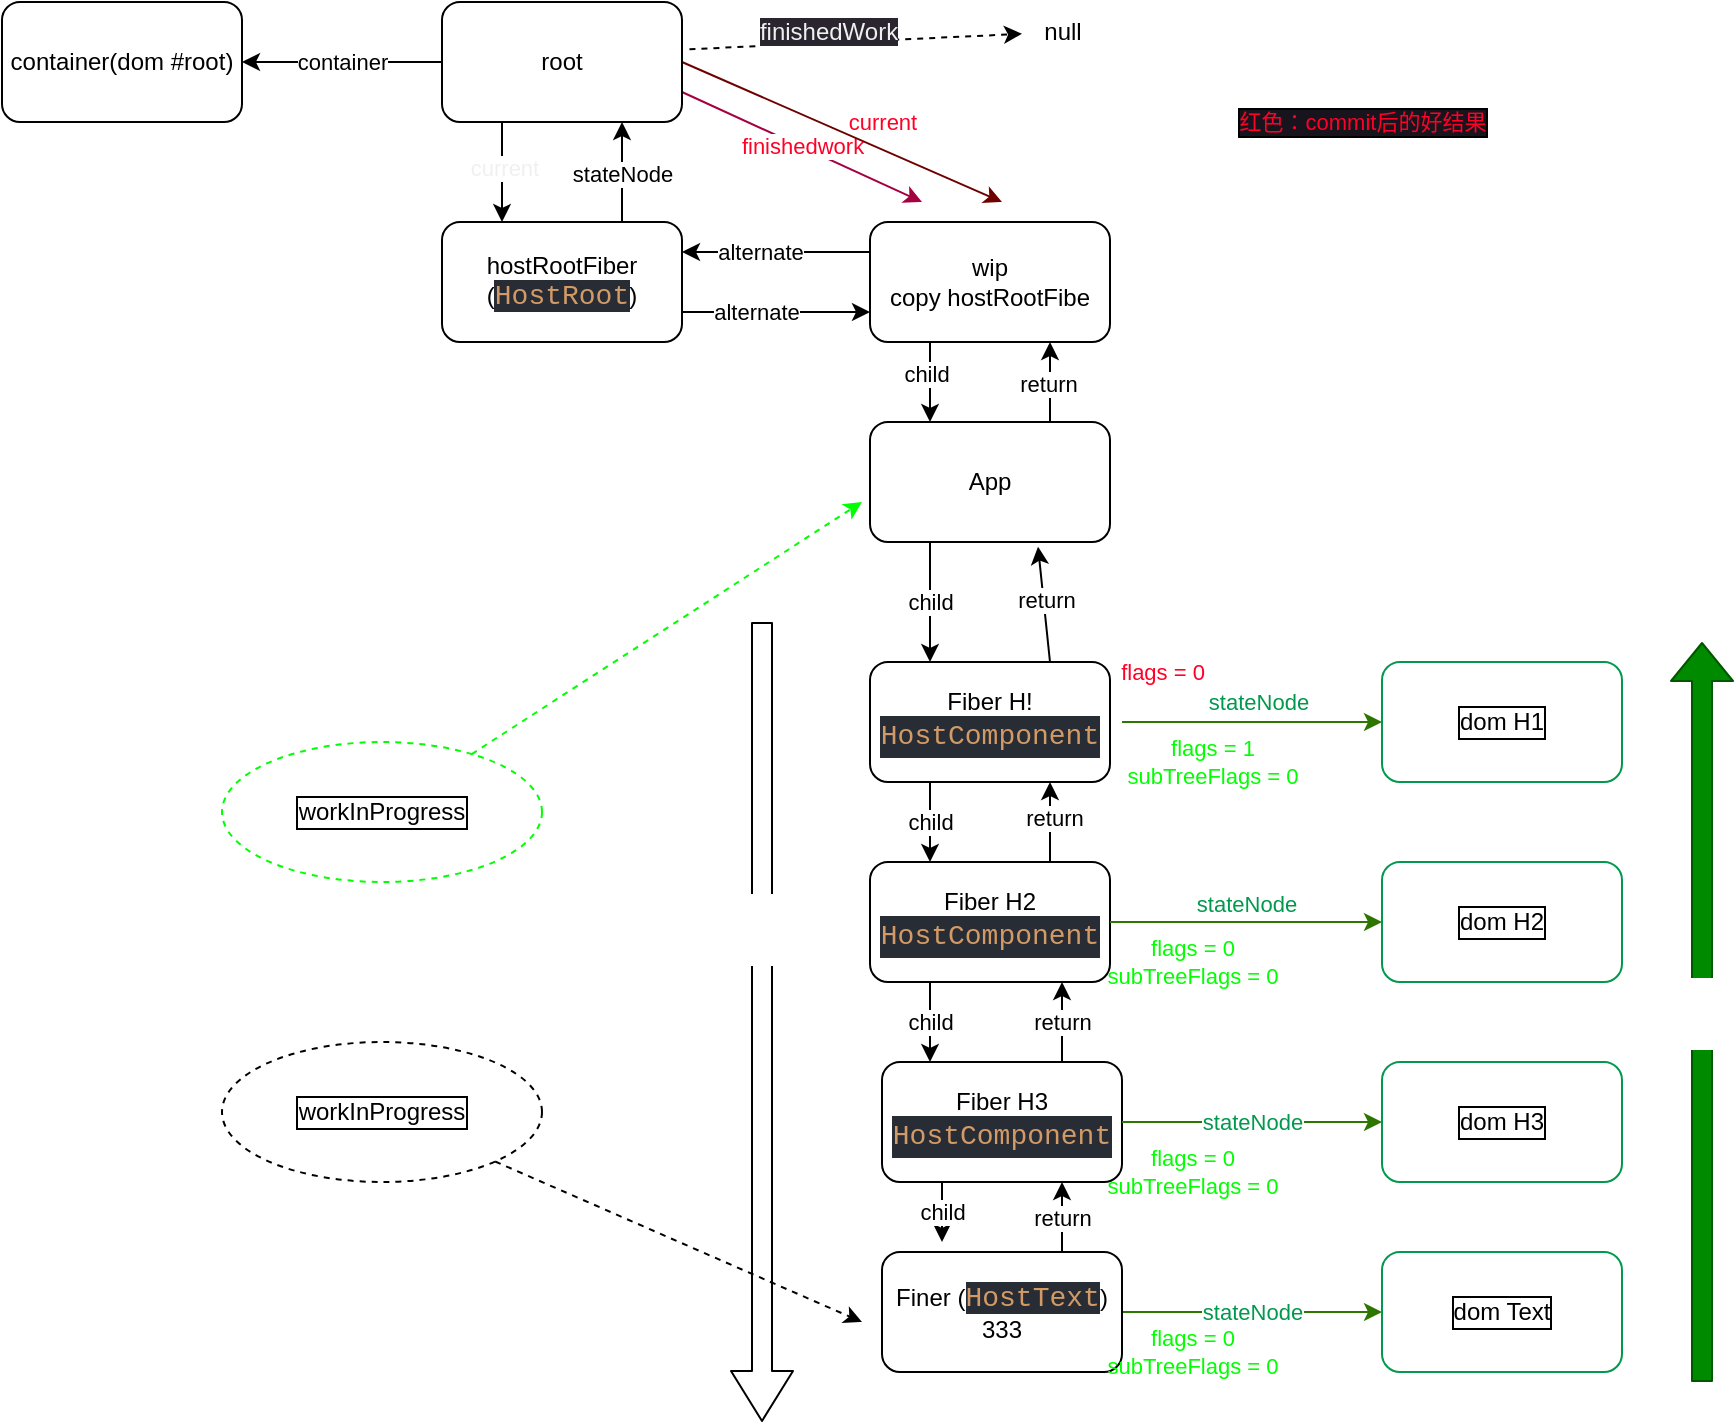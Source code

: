 <mxfile>
    <diagram id="8uod_JCiyfQsLnE4iYgM" name="第 1 页">
        <mxGraphModel dx="1870" dy="628" grid="1" gridSize="10" guides="1" tooltips="1" connect="1" arrows="1" fold="1" page="1" pageScale="1" pageWidth="827" pageHeight="1169" math="0" shadow="0">
            <root>
                <mxCell id="0"/>
                <mxCell id="1" parent="0"/>
                <mxCell id="5" value="" style="edgeStyle=none;html=1;exitX=0.25;exitY=1;exitDx=0;exitDy=0;entryX=0.25;entryY=0;entryDx=0;entryDy=0;" parent="1" source="2" target="4" edge="1">
                    <mxGeometry relative="1" as="geometry"/>
                </mxCell>
                <mxCell id="70" value="&lt;span style=&quot;color: rgb(240, 240, 240);&quot;&gt;current&lt;/span&gt;" style="edgeLabel;html=1;align=center;verticalAlign=middle;resizable=0;points=[];fontSize=11;fontColor=#ff0026;" parent="5" vertex="1" connectable="0">
                    <mxGeometry x="-0.08" y="1" relative="1" as="geometry">
                        <mxPoint as="offset"/>
                    </mxGeometry>
                </mxCell>
                <mxCell id="69" value="&lt;font color=&quot;#ff0026&quot;&gt;finishedwork&lt;/font&gt;" style="edgeStyle=none;html=1;exitX=1;exitY=0.75;exitDx=0;exitDy=0;strokeColor=#A50040;fontSize=11;fontColor=#00FF00;fillColor=#d80073;" parent="1" source="2" edge="1">
                    <mxGeometry relative="1" as="geometry">
                        <mxPoint x="380" y="140" as="targetPoint"/>
                    </mxGeometry>
                </mxCell>
                <mxCell id="71" style="edgeStyle=none;html=1;exitX=1;exitY=0.5;exitDx=0;exitDy=0;strokeColor=#6F0000;fontSize=11;fontColor=#ff0026;fillColor=#a20025;" parent="1" source="2" edge="1">
                    <mxGeometry relative="1" as="geometry">
                        <mxPoint x="420" y="140" as="targetPoint"/>
                    </mxGeometry>
                </mxCell>
                <mxCell id="2" value="root" style="rounded=1;whiteSpace=wrap;html=1;" parent="1" vertex="1">
                    <mxGeometry x="140" y="40" width="120" height="60" as="geometry"/>
                </mxCell>
                <mxCell id="6" style="edgeStyle=none;html=1;exitX=0.75;exitY=0;exitDx=0;exitDy=0;entryX=0.75;entryY=1;entryDx=0;entryDy=0;" parent="1" source="4" target="2" edge="1">
                    <mxGeometry relative="1" as="geometry"/>
                </mxCell>
                <mxCell id="8" value="stateNode" style="edgeLabel;html=1;align=center;verticalAlign=middle;resizable=0;points=[];" parent="6" vertex="1" connectable="0">
                    <mxGeometry x="-0.033" relative="1" as="geometry">
                        <mxPoint as="offset"/>
                    </mxGeometry>
                </mxCell>
                <mxCell id="10" value="container" style="edgeStyle=none;html=1;exitX=0;exitY=0.5;exitDx=0;exitDy=0;" parent="1" source="2" target="9" edge="1">
                    <mxGeometry relative="1" as="geometry"/>
                </mxCell>
                <mxCell id="11" style="edgeStyle=none;html=1;exitX=1.031;exitY=0.394;exitDx=0;exitDy=0;dashed=1;exitPerimeter=0;" parent="1" source="2" target="12" edge="1">
                    <mxGeometry relative="1" as="geometry">
                        <mxPoint x="360" y="90" as="targetPoint"/>
                    </mxGeometry>
                </mxCell>
                <mxCell id="68" value="&lt;span style=&quot;color: rgb(240, 240, 240); font-size: 12px; background-color: rgb(42, 37, 47);&quot;&gt;finishedWork&lt;/span&gt;" style="edgeLabel;html=1;align=center;verticalAlign=middle;resizable=0;points=[];fontSize=11;fontColor=#00FF00;" parent="11" vertex="1" connectable="0">
                    <mxGeometry x="-0.31" y="2" relative="1" as="geometry">
                        <mxPoint x="12" y="-4" as="offset"/>
                    </mxGeometry>
                </mxCell>
                <mxCell id="16" style="edgeStyle=none;html=1;entryX=0;entryY=0.75;entryDx=0;entryDy=0;exitX=1;exitY=0.75;exitDx=0;exitDy=0;" parent="1" source="4" target="13" edge="1">
                    <mxGeometry relative="1" as="geometry"/>
                </mxCell>
                <mxCell id="17" value="alternate" style="edgeLabel;html=1;align=center;verticalAlign=middle;resizable=0;points=[];" parent="16" vertex="1" connectable="0">
                    <mxGeometry x="-0.209" relative="1" as="geometry">
                        <mxPoint as="offset"/>
                    </mxGeometry>
                </mxCell>
                <mxCell id="4" value="hostRootFiber&lt;br&gt;(&lt;span style=&quot;color: rgb(209, 154, 102); background-color: rgb(40, 44, 52); font-family: Menlo, Monaco, &amp;quot;Courier New&amp;quot;, monospace; font-size: 14px;&quot;&gt;HostRoot&lt;/span&gt;&lt;span style=&quot;background-color: initial;&quot;&gt;)&lt;/span&gt;" style="rounded=1;whiteSpace=wrap;html=1;" parent="1" vertex="1">
                    <mxGeometry x="140" y="150" width="120" height="60" as="geometry"/>
                </mxCell>
                <mxCell id="9" value="container(dom #root)" style="rounded=1;whiteSpace=wrap;html=1;" parent="1" vertex="1">
                    <mxGeometry x="-80" y="40" width="120" height="60" as="geometry"/>
                </mxCell>
                <mxCell id="12" value="null" style="text;html=1;align=center;verticalAlign=middle;resizable=0;points=[];autosize=1;strokeColor=none;fillColor=none;" parent="1" vertex="1">
                    <mxGeometry x="430" y="40" width="40" height="30" as="geometry"/>
                </mxCell>
                <mxCell id="14" style="edgeStyle=none;html=1;exitX=0;exitY=0.25;exitDx=0;exitDy=0;entryX=1;entryY=0.25;entryDx=0;entryDy=0;" parent="1" source="13" target="4" edge="1">
                    <mxGeometry relative="1" as="geometry">
                        <mxPoint x="270" y="180" as="targetPoint"/>
                        <Array as="points"/>
                    </mxGeometry>
                </mxCell>
                <mxCell id="15" value="alternate" style="edgeLabel;html=1;align=center;verticalAlign=middle;resizable=0;points=[];" parent="14" vertex="1" connectable="0">
                    <mxGeometry x="0.167" relative="1" as="geometry">
                        <mxPoint as="offset"/>
                    </mxGeometry>
                </mxCell>
                <mxCell id="19" style="edgeStyle=none;html=1;exitX=0.25;exitY=1;exitDx=0;exitDy=0;entryX=0.25;entryY=0;entryDx=0;entryDy=0;" parent="1" source="13" target="75" edge="1">
                    <mxGeometry relative="1" as="geometry">
                        <mxPoint x="570" y="210" as="targetPoint"/>
                        <Array as="points"/>
                    </mxGeometry>
                </mxCell>
                <mxCell id="21" value="child" style="edgeLabel;html=1;align=center;verticalAlign=middle;resizable=0;points=[];" parent="19" vertex="1" connectable="0">
                    <mxGeometry x="-0.207" y="-2" relative="1" as="geometry">
                        <mxPoint as="offset"/>
                    </mxGeometry>
                </mxCell>
                <mxCell id="13" value="wip&lt;br&gt;copy hostRootFibe" style="rounded=1;whiteSpace=wrap;html=1;" parent="1" vertex="1">
                    <mxGeometry x="354" y="150" width="120" height="60" as="geometry"/>
                </mxCell>
                <mxCell id="20" style="edgeStyle=none;html=1;exitX=0.75;exitY=0;exitDx=0;exitDy=0;entryX=0.7;entryY=1.039;entryDx=0;entryDy=0;entryPerimeter=0;" parent="1" source="18" target="75" edge="1">
                    <mxGeometry relative="1" as="geometry"/>
                </mxCell>
                <mxCell id="22" value="return" style="edgeLabel;html=1;align=center;verticalAlign=middle;resizable=0;points=[];" parent="20" vertex="1" connectable="0">
                    <mxGeometry x="0.087" y="-1" relative="1" as="geometry">
                        <mxPoint as="offset"/>
                    </mxGeometry>
                </mxCell>
                <mxCell id="26" value="child" style="edgeStyle=none;html=1;exitX=0.25;exitY=1;exitDx=0;exitDy=0;entryX=0.25;entryY=0;entryDx=0;entryDy=0;" parent="1" source="18" target="23" edge="1">
                    <mxGeometry relative="1" as="geometry"/>
                </mxCell>
                <mxCell id="18" value="Fiber H!&lt;br&gt;&lt;div style=&quot;color: rgb(171, 178, 191); background-color: rgb(40, 44, 52); font-family: Menlo, Monaco, &amp;quot;Courier New&amp;quot;, monospace; font-size: 14px; line-height: 21px;&quot;&gt;&lt;span style=&quot;color: #d19a66;&quot;&gt;HostComponent&lt;/span&gt;&lt;/div&gt;" style="rounded=1;whiteSpace=wrap;html=1;" parent="1" vertex="1">
                    <mxGeometry x="354" y="370" width="120" height="60" as="geometry"/>
                </mxCell>
                <mxCell id="27" style="edgeStyle=none;html=1;exitX=0.75;exitY=0;exitDx=0;exitDy=0;entryX=0.75;entryY=1;entryDx=0;entryDy=0;" parent="1" source="23" target="18" edge="1">
                    <mxGeometry relative="1" as="geometry"/>
                </mxCell>
                <mxCell id="28" value="return" style="edgeLabel;html=1;align=center;verticalAlign=middle;resizable=0;points=[];" parent="27" vertex="1" connectable="0">
                    <mxGeometry x="0.117" y="-2" relative="1" as="geometry">
                        <mxPoint as="offset"/>
                    </mxGeometry>
                </mxCell>
                <mxCell id="29" value="child" style="edgeStyle=none;html=1;exitX=0.25;exitY=1;exitDx=0;exitDy=0;entryX=0.2;entryY=0;entryDx=0;entryDy=0;entryPerimeter=0;" parent="1" source="23" target="24" edge="1">
                    <mxGeometry relative="1" as="geometry"/>
                </mxCell>
                <mxCell id="23" value="Fiber H2&lt;br&gt;&lt;div style=&quot;color: rgb(171, 178, 191); background-color: rgb(40, 44, 52); font-family: Menlo, Monaco, &amp;quot;Courier New&amp;quot;, monospace; font-size: 14px; line-height: 21px;&quot;&gt;&lt;span style=&quot;color: #d19a66;&quot;&gt;HostComponent&lt;/span&gt;&lt;/div&gt;" style="rounded=1;whiteSpace=wrap;html=1;" parent="1" vertex="1">
                    <mxGeometry x="354" y="470" width="120" height="60" as="geometry"/>
                </mxCell>
                <mxCell id="30" value="return" style="edgeStyle=none;html=1;exitX=0.75;exitY=0;exitDx=0;exitDy=0;" parent="1" source="24" edge="1">
                    <mxGeometry relative="1" as="geometry">
                        <mxPoint x="450" y="530" as="targetPoint"/>
                    </mxGeometry>
                </mxCell>
                <mxCell id="31" value="child" style="edgeStyle=none;html=1;exitX=0.25;exitY=1;exitDx=0;exitDy=0;" parent="1" source="24" edge="1">
                    <mxGeometry relative="1" as="geometry">
                        <mxPoint x="390" y="660" as="targetPoint"/>
                    </mxGeometry>
                </mxCell>
                <mxCell id="24" value="Fiber H3&lt;br&gt;&lt;div style=&quot;color: rgb(171, 178, 191); background-color: rgb(40, 44, 52); font-family: Menlo, Monaco, &amp;quot;Courier New&amp;quot;, monospace; font-size: 14px; line-height: 21px;&quot;&gt;&lt;span style=&quot;color: #d19a66;&quot;&gt;HostComponent&lt;/span&gt;&lt;/div&gt;" style="rounded=1;whiteSpace=wrap;html=1;" parent="1" vertex="1">
                    <mxGeometry x="360" y="570" width="120" height="60" as="geometry"/>
                </mxCell>
                <mxCell id="32" value="return" style="edgeStyle=none;html=1;exitX=0.75;exitY=0;exitDx=0;exitDy=0;entryX=0.75;entryY=1;entryDx=0;entryDy=0;" parent="1" source="25" target="24" edge="1">
                    <mxGeometry relative="1" as="geometry"/>
                </mxCell>
                <mxCell id="37" value="&lt;font color=&quot;#00994d&quot;&gt;stateNode&lt;/font&gt;" style="edgeStyle=none;html=1;fillColor=#60a917;strokeColor=#2D7600;entryX=0;entryY=0.5;entryDx=0;entryDy=0;" parent="1" source="25" target="36" edge="1">
                    <mxGeometry relative="1" as="geometry">
                        <mxPoint x="560" y="695" as="targetPoint"/>
                        <mxPoint as="offset"/>
                    </mxGeometry>
                </mxCell>
                <mxCell id="25" value="Finer (&lt;span style=&quot;color: rgb(209, 154, 102); background-color: rgb(40, 44, 52); font-family: Menlo, Monaco, &amp;quot;Courier New&amp;quot;, monospace; font-size: 14px;&quot;&gt;HostText&lt;/span&gt;&lt;span style=&quot;background-color: initial;&quot;&gt;)&lt;/span&gt;&lt;br&gt;333" style="rounded=1;whiteSpace=wrap;html=1;" parent="1" vertex="1">
                    <mxGeometry x="360" y="665" width="120" height="60" as="geometry"/>
                </mxCell>
                <mxCell id="34" style="edgeStyle=none;html=1;dashed=1;" parent="1" source="33" edge="1">
                    <mxGeometry relative="1" as="geometry">
                        <mxPoint x="350" y="700" as="targetPoint"/>
                    </mxGeometry>
                </mxCell>
                <mxCell id="33" value="workInProgress" style="ellipse;whiteSpace=wrap;html=1;labelBorderColor=default;gradientColor=none;fillStyle=solid;dashed=1;fillColor=none;" parent="1" vertex="1">
                    <mxGeometry x="30" y="560" width="160" height="70" as="geometry"/>
                </mxCell>
                <mxCell id="36" value="dom Text" style="rounded=1;whiteSpace=wrap;html=1;labelBorderColor=default;fillStyle=solid;fillColor=none;gradientColor=none;strokeColor=#00994D;" parent="1" vertex="1">
                    <mxGeometry x="610" y="665" width="120" height="60" as="geometry"/>
                </mxCell>
                <mxCell id="38" value="dom H3" style="rounded=1;whiteSpace=wrap;html=1;labelBorderColor=default;fillStyle=solid;fillColor=none;gradientColor=none;strokeColor=#00994D;" parent="1" vertex="1">
                    <mxGeometry x="610" y="570" width="120" height="60" as="geometry"/>
                </mxCell>
                <mxCell id="40" value="&lt;font color=&quot;#00994d&quot;&gt;stateNode&lt;/font&gt;" style="edgeStyle=none;html=1;fillColor=#60a917;strokeColor=#2D7600;exitX=1;exitY=0.5;exitDx=0;exitDy=0;entryX=0;entryY=0.5;entryDx=0;entryDy=0;" parent="1" source="24" target="38" edge="1">
                    <mxGeometry relative="1" as="geometry">
                        <mxPoint x="560" y="600" as="targetPoint"/>
                        <mxPoint x="490" y="609.5" as="sourcePoint"/>
                        <mxPoint as="offset"/>
                        <Array as="points"/>
                    </mxGeometry>
                </mxCell>
                <mxCell id="43" value="dom H2&lt;br&gt;" style="rounded=1;whiteSpace=wrap;html=1;labelBorderColor=default;fillStyle=solid;fillColor=none;gradientColor=none;strokeColor=#00994D;" parent="1" vertex="1">
                    <mxGeometry x="610" y="470" width="120" height="60" as="geometry"/>
                </mxCell>
                <mxCell id="44" value="&lt;font color=&quot;#00994d&quot;&gt;stateNode&lt;/font&gt;" style="edgeStyle=none;html=1;fillColor=#60a917;strokeColor=#2D7600;exitX=1;exitY=0.5;exitDx=0;exitDy=0;entryX=0;entryY=0.5;entryDx=0;entryDy=0;" parent="1" source="23" target="43" edge="1">
                    <mxGeometry y="10" relative="1" as="geometry">
                        <mxPoint x="570" y="499.5" as="targetPoint"/>
                        <mxPoint x="490" y="500" as="sourcePoint"/>
                        <mxPoint y="1" as="offset"/>
                    </mxGeometry>
                </mxCell>
                <mxCell id="45" value="dom H1" style="rounded=1;whiteSpace=wrap;html=1;labelBorderColor=default;fillStyle=solid;fillColor=none;gradientColor=none;strokeColor=#00994D;" parent="1" vertex="1">
                    <mxGeometry x="610" y="370" width="120" height="60" as="geometry"/>
                </mxCell>
                <mxCell id="46" value="&lt;font color=&quot;#00994d&quot;&gt;stateNode&lt;/font&gt;" style="edgeStyle=none;html=1;fillColor=#60a917;strokeColor=#2D7600;exitX=1;exitY=0.5;exitDx=0;exitDy=0;entryX=0;entryY=0.5;entryDx=0;entryDy=0;" parent="1" target="45" edge="1">
                    <mxGeometry x="0.043" y="10" relative="1" as="geometry">
                        <mxPoint x="576" y="399.5" as="targetPoint"/>
                        <mxPoint x="480" y="400" as="sourcePoint"/>
                        <mxPoint as="offset"/>
                    </mxGeometry>
                </mxCell>
                <mxCell id="51" value="" style="edgeStyle=none;orthogonalLoop=1;jettySize=auto;html=1;shape=flexArrow;rounded=1;startSize=8;endSize=8;fontColor=#00994D;" parent="1" edge="1">
                    <mxGeometry width="100" relative="1" as="geometry">
                        <mxPoint x="300" y="350" as="sourcePoint"/>
                        <mxPoint x="300" y="750" as="targetPoint"/>
                        <Array as="points"/>
                    </mxGeometry>
                </mxCell>
                <mxCell id="55" value="递" style="edgeLabel;html=1;align=center;verticalAlign=middle;resizable=0;points=[];fontColor=#FFFFFF;fontSize=30;" parent="51" vertex="1" connectable="0">
                    <mxGeometry x="-0.394" y="3" relative="1" as="geometry">
                        <mxPoint x="-3" y="32" as="offset"/>
                    </mxGeometry>
                </mxCell>
                <mxCell id="58" value="归" style="edgeStyle=none;orthogonalLoop=1;jettySize=auto;html=1;fontSize=30;fontColor=#FFFFFF;shape=flexArrow;fillColor=#008a00;strokeColor=#005700;" parent="1" edge="1">
                    <mxGeometry width="100" relative="1" as="geometry">
                        <mxPoint x="770" y="730" as="sourcePoint"/>
                        <mxPoint x="770" y="360" as="targetPoint"/>
                        <Array as="points"/>
                        <mxPoint as="offset"/>
                    </mxGeometry>
                </mxCell>
                <mxCell id="59" value="&lt;font color=&quot;#00ff00&quot; style=&quot;font-size: 11px;&quot;&gt;flags = 0&lt;br style=&quot;font-size: 11px;&quot;&gt;&lt;/font&gt;&lt;span style=&quot;color: rgb(0, 255, 0); font-size: 11px;&quot;&gt;subTreeFlags = 0&lt;/span&gt;&lt;font color=&quot;#00ff00&quot; style=&quot;font-size: 11px;&quot;&gt;&lt;br style=&quot;font-size: 11px;&quot;&gt;&lt;/font&gt;" style="text;html=1;align=center;verticalAlign=middle;resizable=0;points=[];autosize=1;strokeColor=none;fillColor=none;fontSize=11;fontColor=#FFFFFF;" parent="1" vertex="1">
                    <mxGeometry x="460" y="695" width="110" height="40" as="geometry"/>
                </mxCell>
                <mxCell id="62" value="flags = 0&lt;br&gt;subTreeFlags = 0" style="text;html=1;align=center;verticalAlign=middle;resizable=0;points=[];autosize=1;strokeColor=none;fillColor=none;fontSize=11;fontColor=#00FF00;" parent="1" vertex="1">
                    <mxGeometry x="460" y="605" width="110" height="40" as="geometry"/>
                </mxCell>
                <mxCell id="63" value="flags = 0&lt;br&gt;subTreeFlags = 0" style="text;html=1;align=center;verticalAlign=middle;resizable=0;points=[];autosize=1;strokeColor=none;fillColor=none;fontSize=11;fontColor=#00FF00;" parent="1" vertex="1">
                    <mxGeometry x="460" y="500" width="110" height="40" as="geometry"/>
                </mxCell>
                <mxCell id="64" value="flags = 1&lt;br&gt;subTreeFlags = 0" style="text;html=1;align=center;verticalAlign=middle;resizable=0;points=[];autosize=1;strokeColor=none;fillColor=none;fontSize=11;fontColor=#00FF00;" parent="1" vertex="1">
                    <mxGeometry x="470" y="400" width="110" height="40" as="geometry"/>
                </mxCell>
                <mxCell id="67" style="edgeStyle=none;html=1;dashed=1;fontSize=11;fontColor=#00FF00;strokeColor=#00FF00;" parent="1" source="65" edge="1">
                    <mxGeometry relative="1" as="geometry">
                        <mxPoint x="350" y="290" as="targetPoint"/>
                        <Array as="points"/>
                    </mxGeometry>
                </mxCell>
                <mxCell id="65" value="workInProgress" style="ellipse;whiteSpace=wrap;html=1;labelBorderColor=default;gradientColor=none;fillStyle=solid;dashed=1;fillColor=none;strokeColor=#00FF00;" parent="1" vertex="1">
                    <mxGeometry x="30" y="410" width="160" height="70" as="geometry"/>
                </mxCell>
                <mxCell id="72" value="current&lt;br&gt;" style="text;html=1;align=center;verticalAlign=middle;resizable=0;points=[];autosize=1;strokeColor=none;fillColor=none;fontSize=11;fontColor=#ff0026;" parent="1" vertex="1">
                    <mxGeometry x="330" y="85" width="60" height="30" as="geometry"/>
                </mxCell>
                <mxCell id="73" value="红色：commit后的好结果" style="text;html=1;align=center;verticalAlign=middle;resizable=0;points=[];autosize=1;strokeColor=none;fillColor=none;fontSize=11;fontColor=#ff0026;labelBackgroundColor=#18141D;labelBorderColor=default;fillStyle=solid;" parent="1" vertex="1">
                    <mxGeometry x="525" y="85" width="150" height="30" as="geometry"/>
                </mxCell>
                <mxCell id="74" value="flags = 0" style="text;html=1;align=center;verticalAlign=middle;resizable=0;points=[];autosize=1;strokeColor=none;fillColor=none;fontSize=11;fontColor=#ff0026;" parent="1" vertex="1">
                    <mxGeometry x="465" y="360" width="70" height="30" as="geometry"/>
                </mxCell>
                <mxCell id="76" style="edgeStyle=none;html=1;exitX=0.75;exitY=0;exitDx=0;exitDy=0;entryX=0.75;entryY=1;entryDx=0;entryDy=0;" edge="1" parent="1" source="75" target="13">
                    <mxGeometry relative="1" as="geometry"/>
                </mxCell>
                <mxCell id="77" value="return" style="edgeLabel;html=1;align=center;verticalAlign=middle;resizable=0;points=[];" vertex="1" connectable="0" parent="76">
                    <mxGeometry x="-0.022" y="1" relative="1" as="geometry">
                        <mxPoint as="offset"/>
                    </mxGeometry>
                </mxCell>
                <mxCell id="78" value="child" style="edgeStyle=none;html=1;exitX=0.25;exitY=1;exitDx=0;exitDy=0;entryX=0.25;entryY=0;entryDx=0;entryDy=0;" edge="1" parent="1" source="75" target="18">
                    <mxGeometry relative="1" as="geometry"/>
                </mxCell>
                <mxCell id="75" value="App" style="rounded=1;whiteSpace=wrap;html=1;" vertex="1" parent="1">
                    <mxGeometry x="354" y="250" width="120" height="60" as="geometry"/>
                </mxCell>
            </root>
        </mxGraphModel>
    </diagram>
</mxfile>